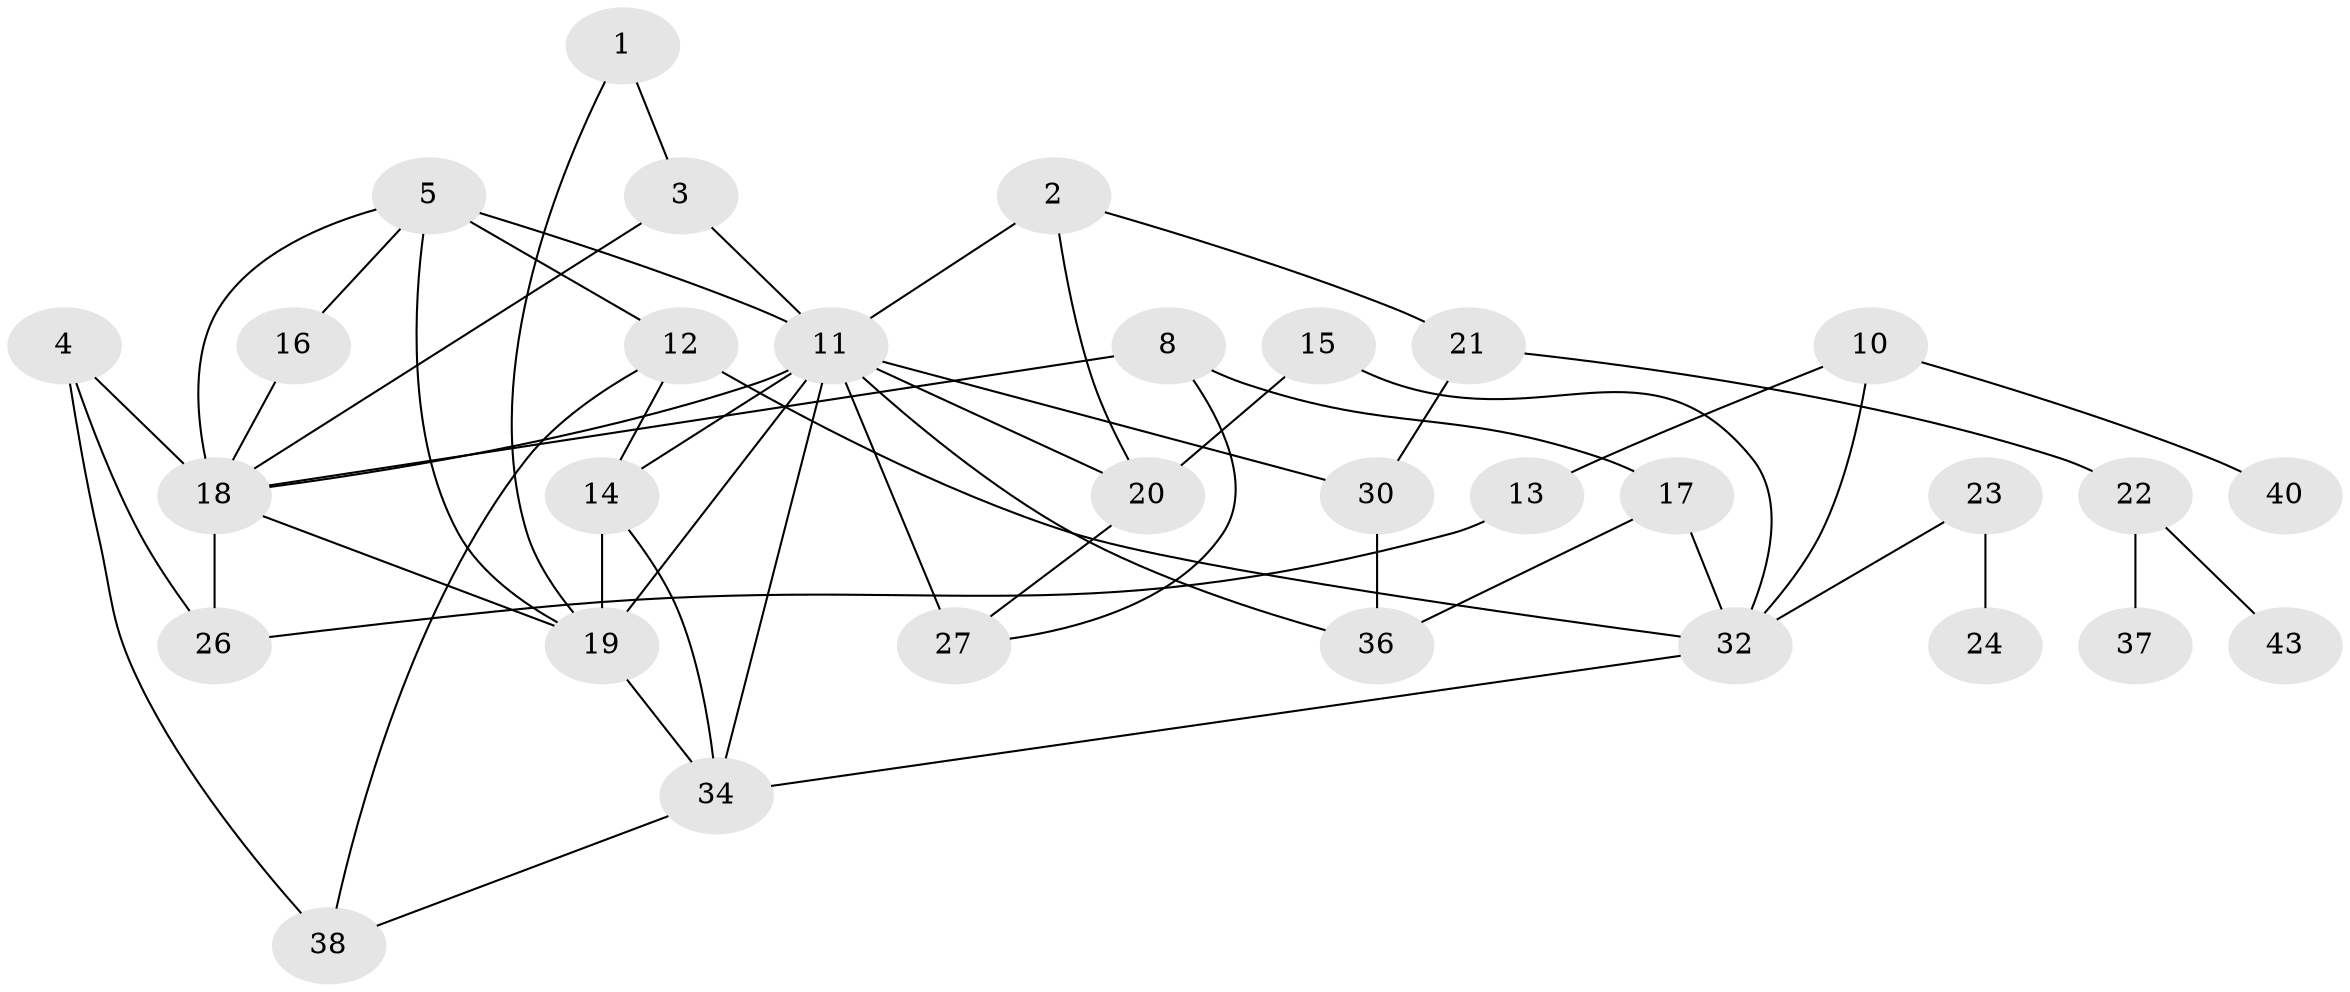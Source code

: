 // original degree distribution, {2: 0.21348314606741572, 3: 0.19101123595505617, 1: 0.19101123595505617, 0: 0.14606741573033707, 4: 0.16853932584269662, 5: 0.056179775280898875, 6: 0.02247191011235955, 7: 0.011235955056179775}
// Generated by graph-tools (version 1.1) at 2025/33/03/09/25 02:33:51]
// undirected, 31 vertices, 53 edges
graph export_dot {
graph [start="1"]
  node [color=gray90,style=filled];
  1;
  2;
  3;
  4;
  5;
  8;
  10;
  11;
  12;
  13;
  14;
  15;
  16;
  17;
  18;
  19;
  20;
  21;
  22;
  23;
  24;
  26;
  27;
  30;
  32;
  34;
  36;
  37;
  38;
  40;
  43;
  1 -- 3 [weight=1.0];
  1 -- 19 [weight=1.0];
  2 -- 11 [weight=1.0];
  2 -- 20 [weight=1.0];
  2 -- 21 [weight=1.0];
  3 -- 11 [weight=1.0];
  3 -- 18 [weight=1.0];
  4 -- 18 [weight=1.0];
  4 -- 26 [weight=1.0];
  4 -- 38 [weight=1.0];
  5 -- 11 [weight=2.0];
  5 -- 12 [weight=1.0];
  5 -- 16 [weight=1.0];
  5 -- 18 [weight=1.0];
  5 -- 19 [weight=1.0];
  8 -- 17 [weight=1.0];
  8 -- 18 [weight=1.0];
  8 -- 27 [weight=1.0];
  10 -- 13 [weight=1.0];
  10 -- 32 [weight=1.0];
  10 -- 40 [weight=1.0];
  11 -- 14 [weight=1.0];
  11 -- 18 [weight=2.0];
  11 -- 19 [weight=3.0];
  11 -- 20 [weight=2.0];
  11 -- 27 [weight=3.0];
  11 -- 30 [weight=1.0];
  11 -- 34 [weight=1.0];
  11 -- 36 [weight=2.0];
  12 -- 14 [weight=1.0];
  12 -- 32 [weight=1.0];
  12 -- 38 [weight=1.0];
  13 -- 26 [weight=1.0];
  14 -- 19 [weight=1.0];
  14 -- 34 [weight=1.0];
  15 -- 20 [weight=2.0];
  15 -- 32 [weight=1.0];
  16 -- 18 [weight=1.0];
  17 -- 32 [weight=1.0];
  17 -- 36 [weight=2.0];
  18 -- 19 [weight=1.0];
  18 -- 26 [weight=1.0];
  19 -- 34 [weight=1.0];
  20 -- 27 [weight=1.0];
  21 -- 22 [weight=1.0];
  21 -- 30 [weight=1.0];
  22 -- 37 [weight=1.0];
  22 -- 43 [weight=1.0];
  23 -- 24 [weight=1.0];
  23 -- 32 [weight=1.0];
  30 -- 36 [weight=1.0];
  32 -- 34 [weight=1.0];
  34 -- 38 [weight=1.0];
}
